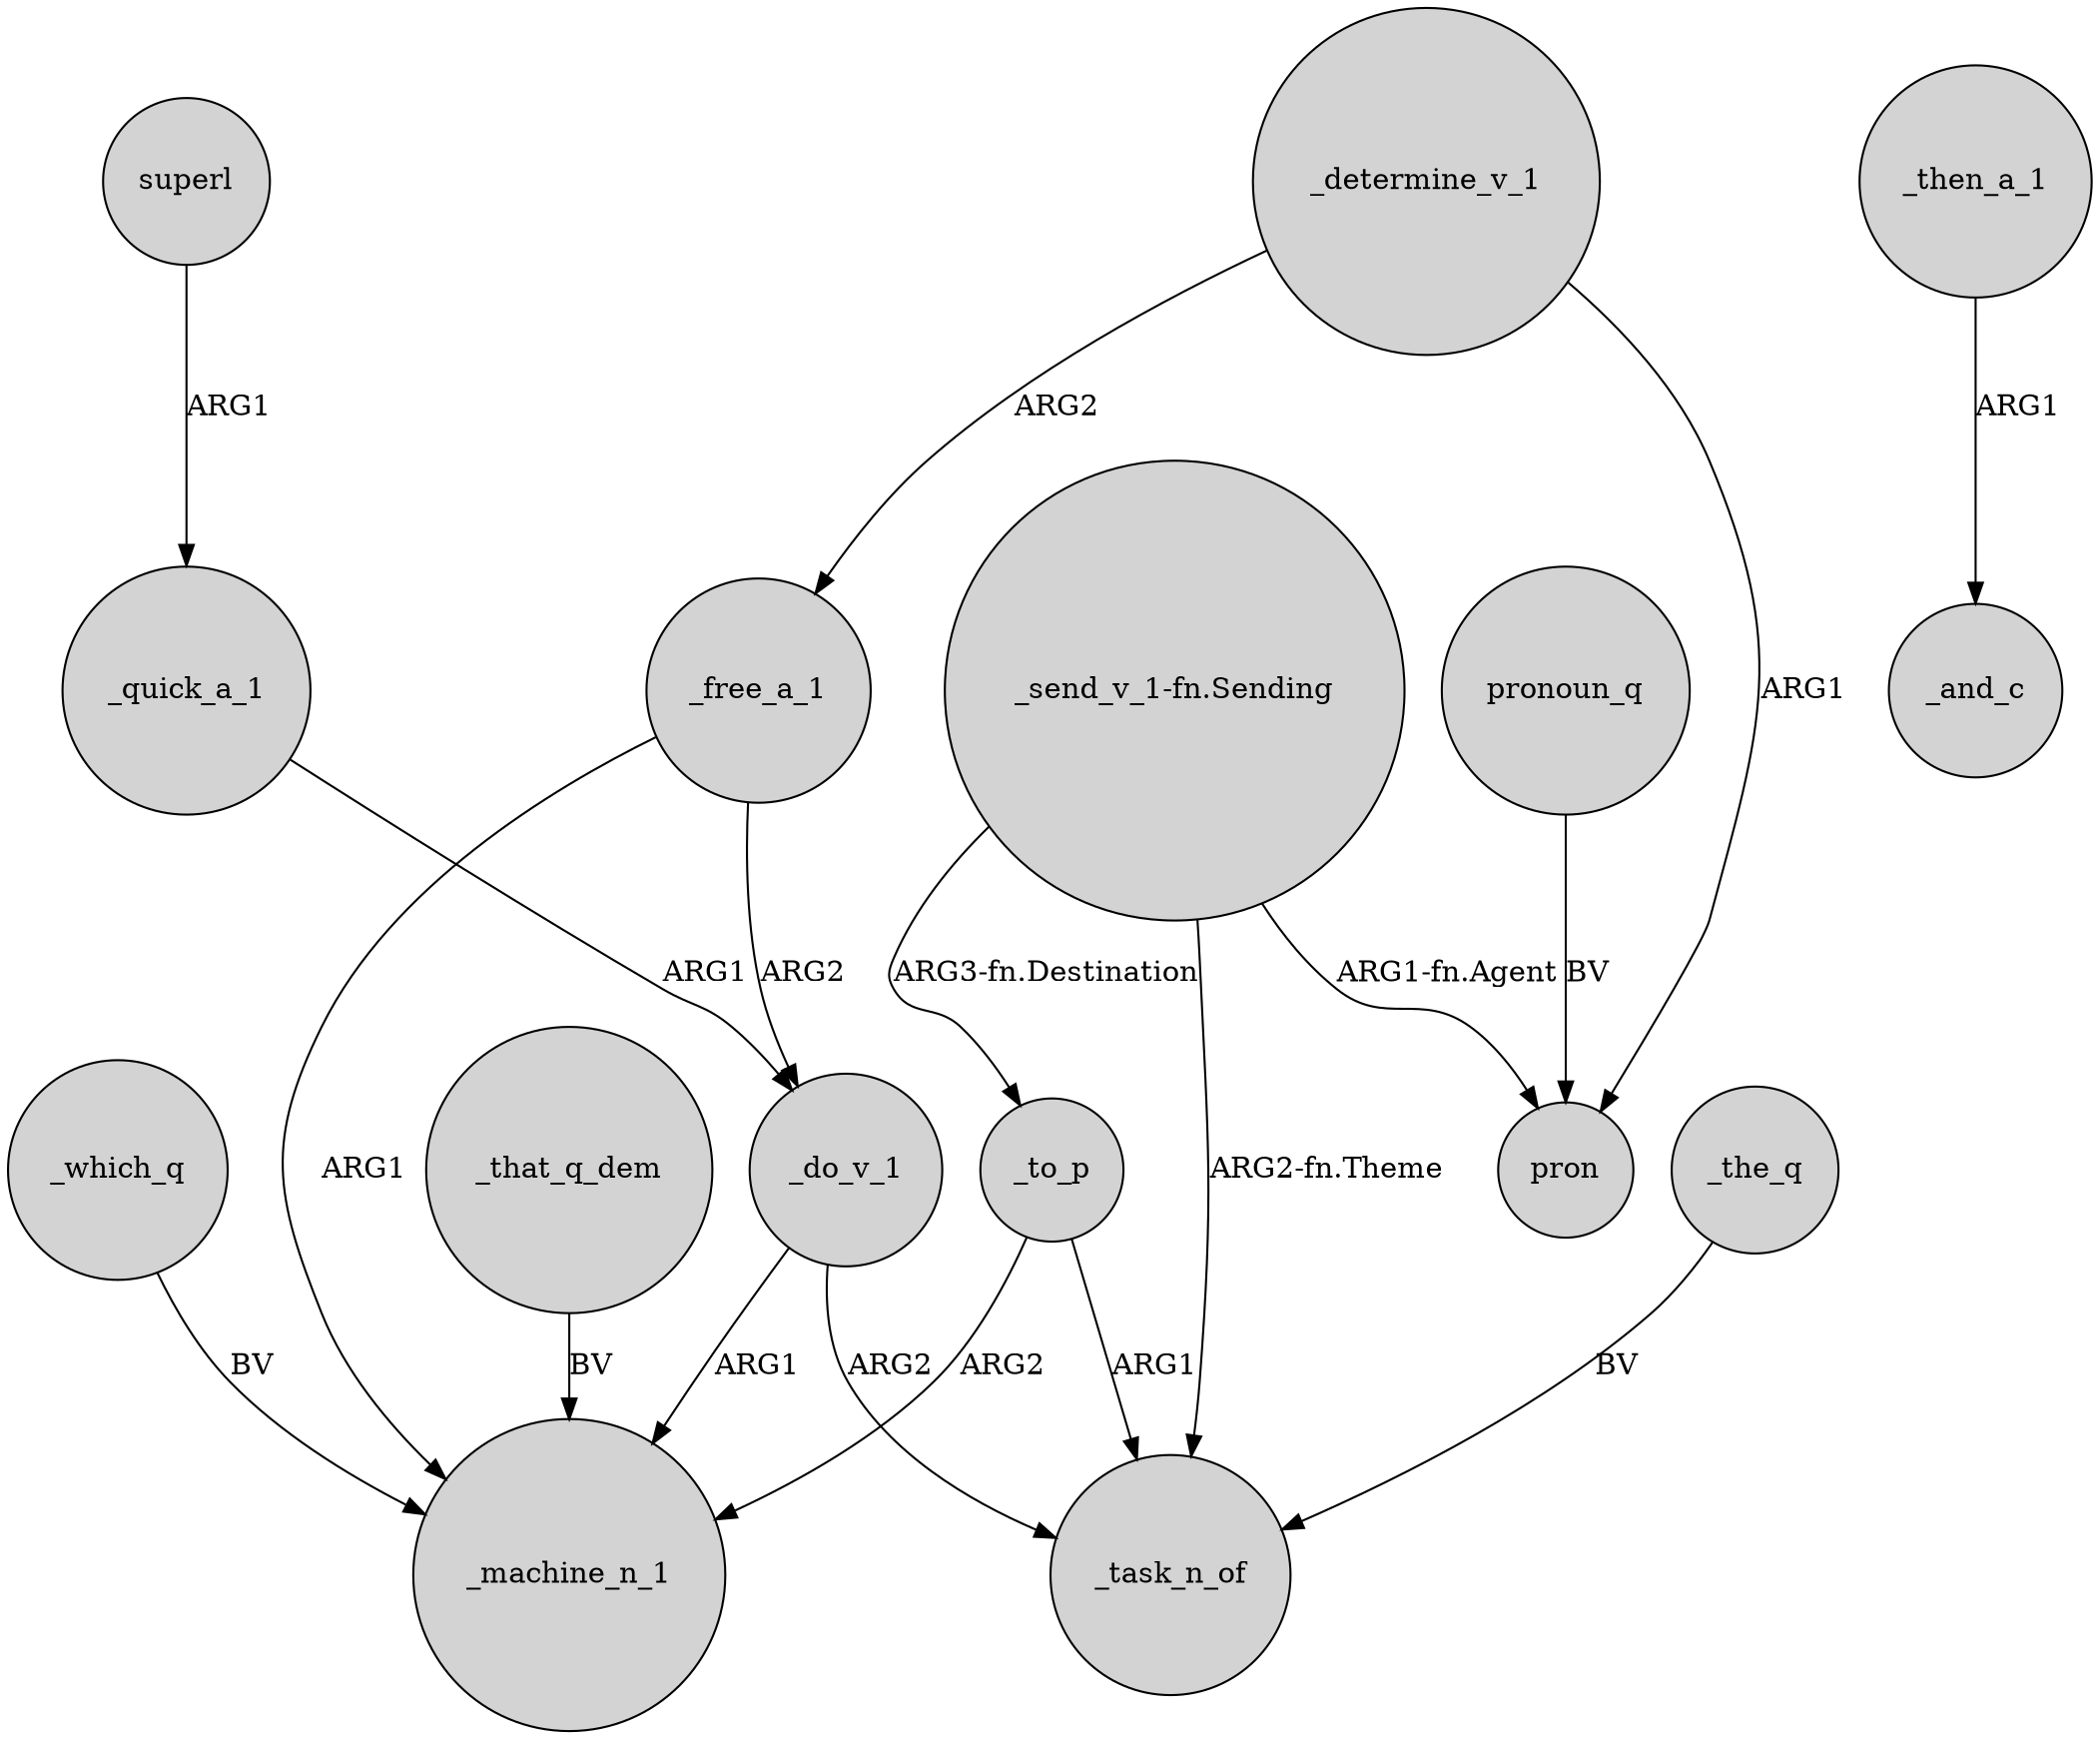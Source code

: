 digraph {
	node [shape=circle style=filled]
	superl -> _quick_a_1 [label=ARG1]
	_that_q_dem -> _machine_n_1 [label=BV]
	_to_p -> _task_n_of [label=ARG1]
	_free_a_1 -> _do_v_1 [label=ARG2]
	_do_v_1 -> _task_n_of [label=ARG2]
	_do_v_1 -> _machine_n_1 [label=ARG1]
	_which_q -> _machine_n_1 [label=BV]
	_the_q -> _task_n_of [label=BV]
	_free_a_1 -> _machine_n_1 [label=ARG1]
	"_send_v_1-fn.Sending" -> _task_n_of [label="ARG2-fn.Theme"]
	_quick_a_1 -> _do_v_1 [label=ARG1]
	"_send_v_1-fn.Sending" -> pron [label="ARG1-fn.Agent"]
	"_send_v_1-fn.Sending" -> _to_p [label="ARG3-fn.Destination"]
	_to_p -> _machine_n_1 [label=ARG2]
	_determine_v_1 -> _free_a_1 [label=ARG2]
	_then_a_1 -> _and_c [label=ARG1]
	_determine_v_1 -> pron [label=ARG1]
	pronoun_q -> pron [label=BV]
}
